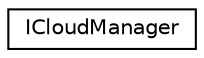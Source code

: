 digraph G
{
  edge [fontname="Helvetica",fontsize="10",labelfontname="Helvetica",labelfontsize="10"];
  node [fontname="Helvetica",fontsize="10",shape=record];
  rankdir=LR;
  Node1 [label="ICloudManager",height=0.2,width=0.4,color="black", fillcolor="white", style="filled",URL="$interface_i_cloud_manager.html",tooltip="Used for iCloud backup/restore date to/from sqlite file."];
}
